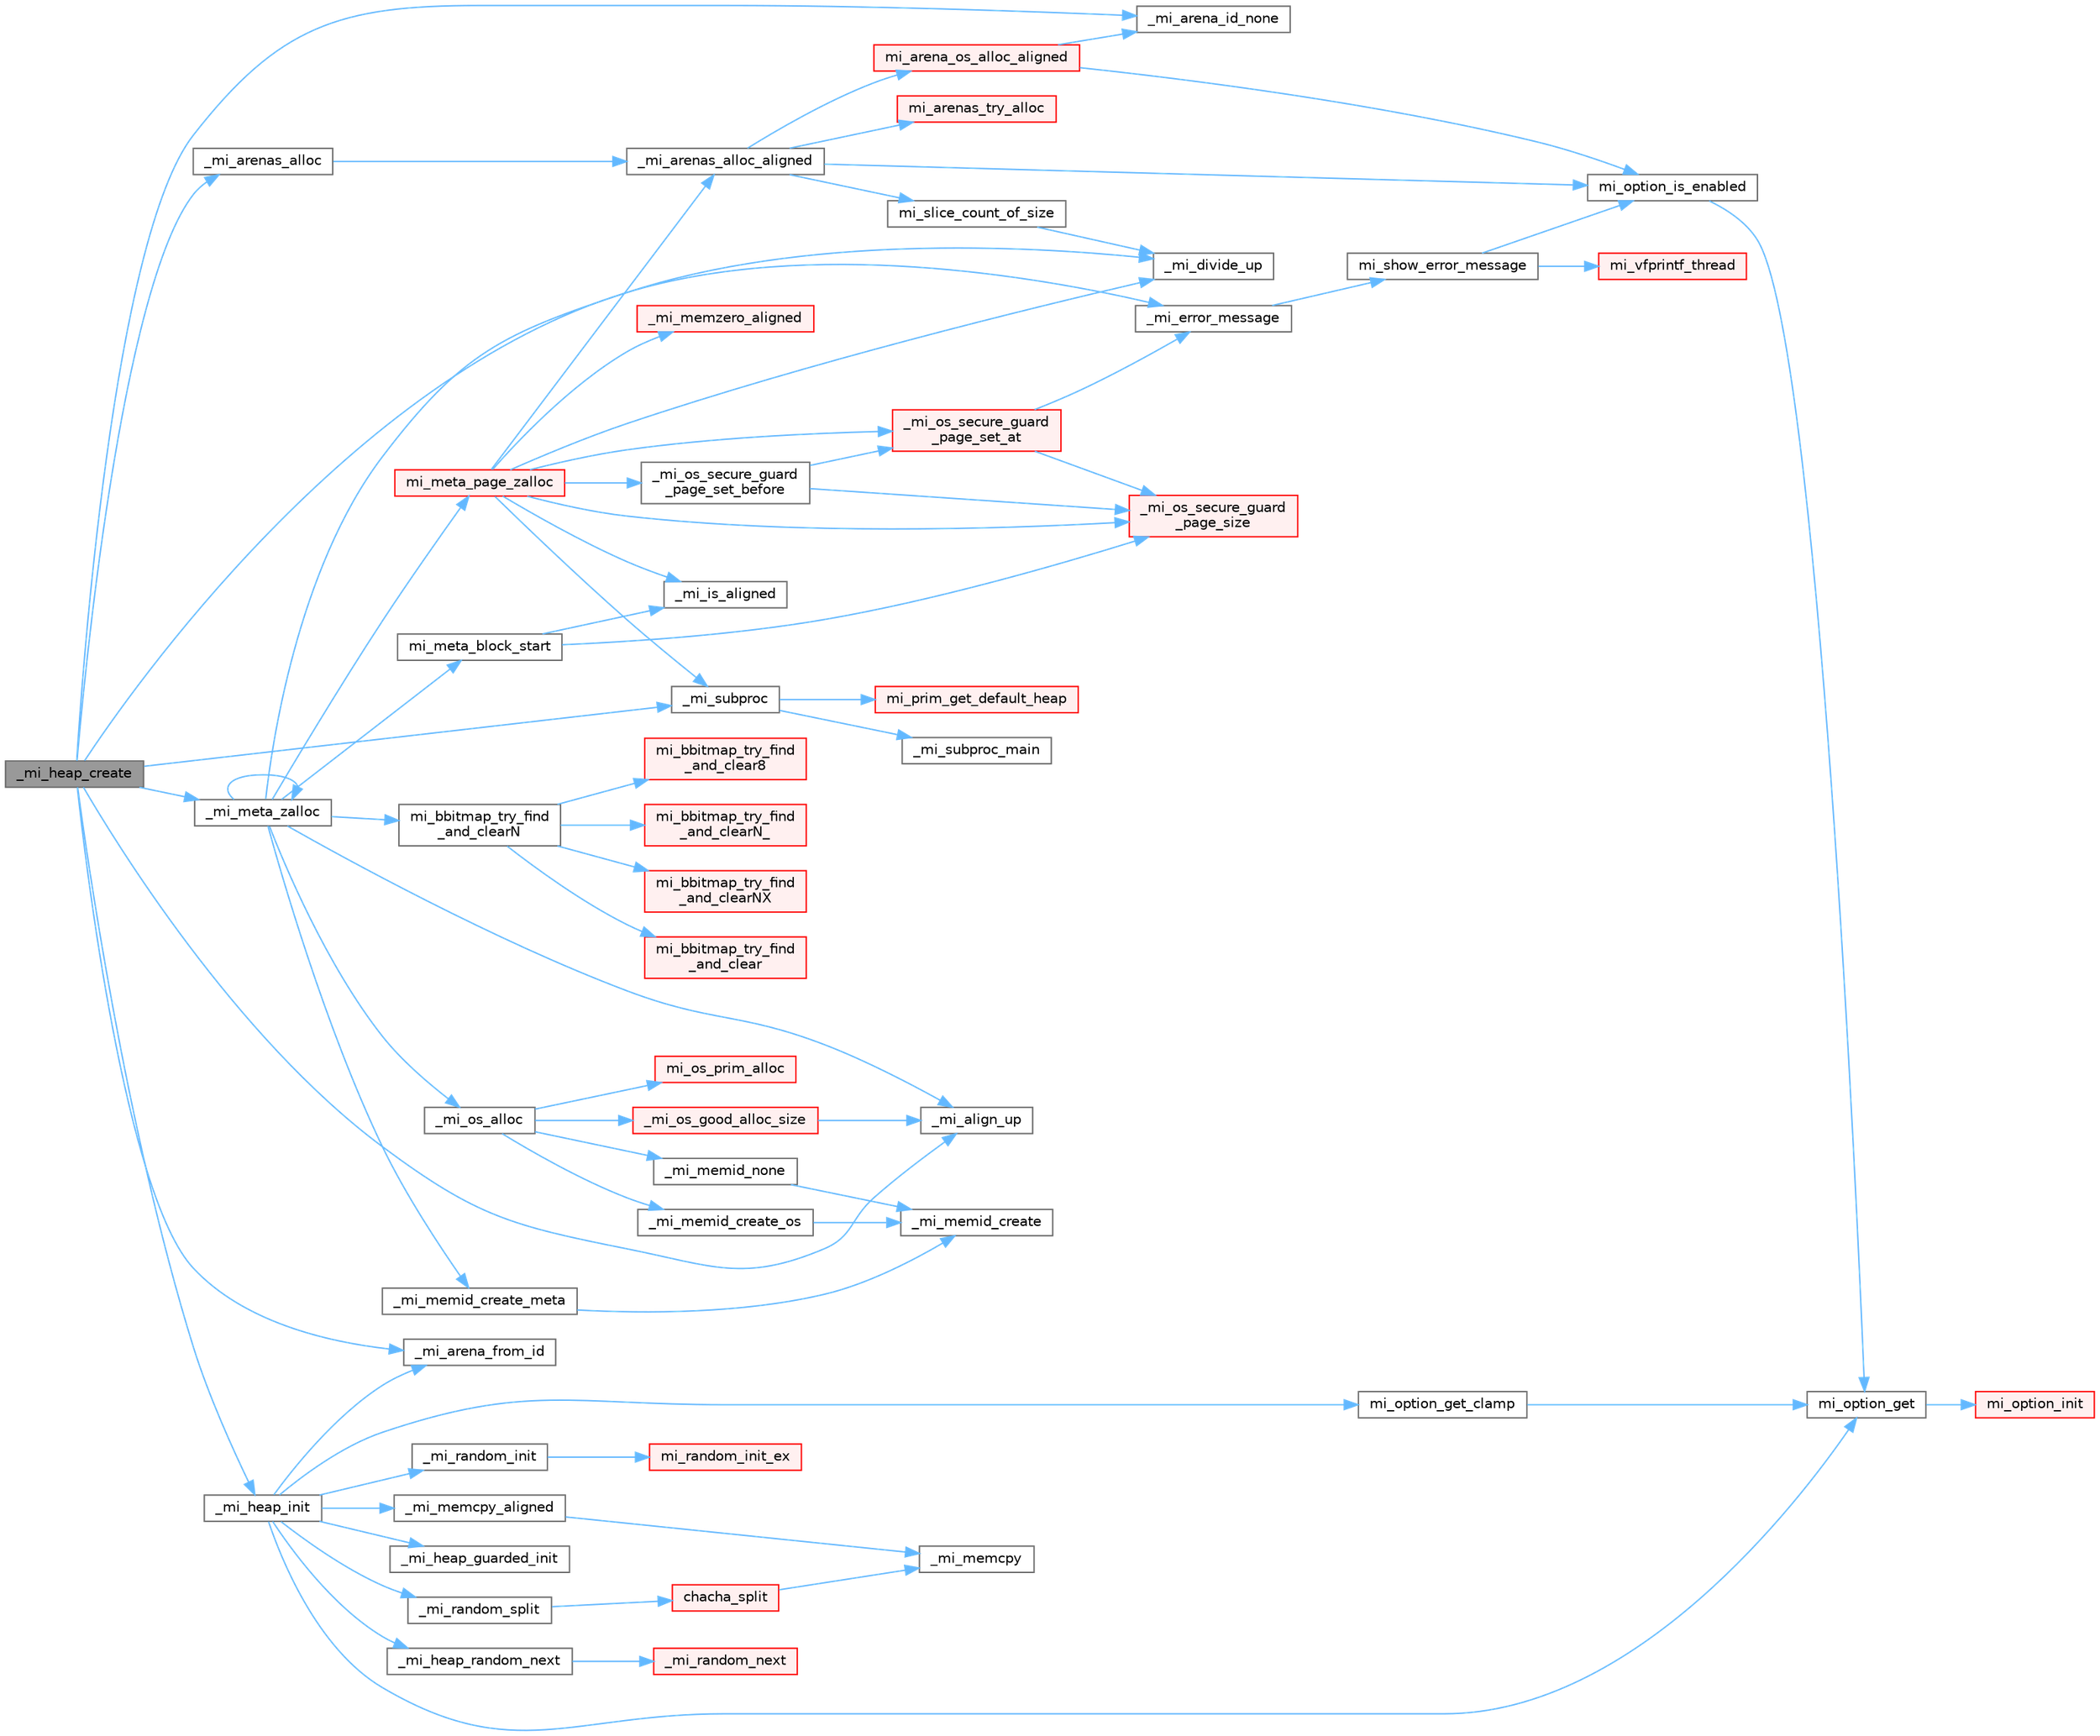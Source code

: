 digraph "_mi_heap_create"
{
 // LATEX_PDF_SIZE
  bgcolor="transparent";
  edge [fontname=Helvetica,fontsize=10,labelfontname=Helvetica,labelfontsize=10];
  node [fontname=Helvetica,fontsize=10,shape=box,height=0.2,width=0.4];
  rankdir="LR";
  Node1 [id="Node000001",label="_mi_heap_create",height=0.2,width=0.4,color="gray40", fillcolor="grey60", style="filled", fontcolor="black",tooltip=" "];
  Node1 -> Node2 [id="edge1_Node000001_Node000002",color="steelblue1",style="solid",tooltip=" "];
  Node2 [id="Node000002",label="_mi_align_up",height=0.2,width=0.4,color="grey40", fillcolor="white", style="filled",URL="$_e_a_s_t_l_2packages_2mimalloc_2include_2mimalloc_2internal_8h.html#a7f35944d44d8a16365072023dd19e0da",tooltip=" "];
  Node1 -> Node3 [id="edge2_Node000001_Node000003",color="steelblue1",style="solid",tooltip=" "];
  Node3 [id="Node000003",label="_mi_arena_from_id",height=0.2,width=0.4,color="grey40", fillcolor="white", style="filled",URL="$arena_8c.html#a3b9deaaeb6e6725448b686d3025260ef",tooltip=" "];
  Node1 -> Node4 [id="edge3_Node000001_Node000004",color="steelblue1",style="solid",tooltip=" "];
  Node4 [id="Node000004",label="_mi_arena_id_none",height=0.2,width=0.4,color="grey40", fillcolor="white", style="filled",URL="$arena_8c.html#a3f182e53b3afc059fe50cb4ad6756dc1",tooltip=" "];
  Node1 -> Node5 [id="edge4_Node000001_Node000005",color="steelblue1",style="solid",tooltip=" "];
  Node5 [id="Node000005",label="_mi_arenas_alloc",height=0.2,width=0.4,color="grey40", fillcolor="white", style="filled",URL="$arena_8c.html#aef9cc60b19204b141072ef923ee3d76f",tooltip=" "];
  Node5 -> Node6 [id="edge5_Node000005_Node000006",color="steelblue1",style="solid",tooltip=" "];
  Node6 [id="Node000006",label="_mi_arenas_alloc_aligned",height=0.2,width=0.4,color="grey40", fillcolor="white", style="filled",URL="$arena_8c.html#ac3ca9c0300ae2a2e700ec85ebe85d461",tooltip=" "];
  Node6 -> Node7 [id="edge6_Node000006_Node000007",color="steelblue1",style="solid",tooltip=" "];
  Node7 [id="Node000007",label="mi_arena_os_alloc_aligned",height=0.2,width=0.4,color="red", fillcolor="#FFF0F0", style="filled",URL="$arena_8c.html#a2006e5e5adff15eb41bb9ab90570fbe2",tooltip=" "];
  Node7 -> Node4 [id="edge7_Node000007_Node000004",color="steelblue1",style="solid",tooltip=" "];
  Node7 -> Node22 [id="edge8_Node000007_Node000022",color="steelblue1",style="solid",tooltip=" "];
  Node22 [id="Node000022",label="mi_option_is_enabled",height=0.2,width=0.4,color="grey40", fillcolor="white", style="filled",URL="$group__options.html#ga459ad98f18b3fc9275474807fe0ca188",tooltip=" "];
  Node22 -> Node23 [id="edge9_Node000022_Node000023",color="steelblue1",style="solid",tooltip=" "];
  Node23 [id="Node000023",label="mi_option_get",height=0.2,width=0.4,color="grey40", fillcolor="white", style="filled",URL="$group__options.html#ga7e8af195cc81d3fa64ccf2662caa565a",tooltip=" "];
  Node23 -> Node24 [id="edge10_Node000023_Node000024",color="steelblue1",style="solid",tooltip=" "];
  Node24 [id="Node000024",label="mi_option_init",height=0.2,width=0.4,color="red", fillcolor="#FFF0F0", style="filled",URL="$options_8c.html#a61970c5b942f29a5dea8a39742421cfe",tooltip=" "];
  Node6 -> Node94 [id="edge11_Node000006_Node000094",color="steelblue1",style="solid",tooltip=" "];
  Node94 [id="Node000094",label="mi_arenas_try_alloc",height=0.2,width=0.4,color="red", fillcolor="#FFF0F0", style="filled",URL="$arena_8c.html#a7bb972f39f5597d5721a9a2f8139fdf8",tooltip=" "];
  Node6 -> Node22 [id="edge12_Node000006_Node000022",color="steelblue1",style="solid",tooltip=" "];
  Node6 -> Node151 [id="edge13_Node000006_Node000151",color="steelblue1",style="solid",tooltip=" "];
  Node151 [id="Node000151",label="mi_slice_count_of_size",height=0.2,width=0.4,color="grey40", fillcolor="white", style="filled",URL="$_e_a_s_t_l_2packages_2mimalloc_2include_2mimalloc_2internal_8h.html#a9ad8412b6af23e1040840727a59cc9b5",tooltip=" "];
  Node151 -> Node131 [id="edge14_Node000151_Node000131",color="steelblue1",style="solid",tooltip=" "];
  Node131 [id="Node000131",label="_mi_divide_up",height=0.2,width=0.4,color="grey40", fillcolor="white", style="filled",URL="$_e_a_s_t_l_2packages_2mimalloc_2include_2mimalloc_2internal_8h.html#a693e5b64e9a4644c716974dda2395edc",tooltip=" "];
  Node1 -> Node138 [id="edge15_Node000001_Node000138",color="steelblue1",style="solid",tooltip=" "];
  Node138 [id="Node000138",label="_mi_error_message",height=0.2,width=0.4,color="grey40", fillcolor="white", style="filled",URL="$options_8c.html#a2bebc073bcaac71658e57bb260c2e426",tooltip=" "];
  Node138 -> Node139 [id="edge16_Node000138_Node000139",color="steelblue1",style="solid",tooltip=" "];
  Node139 [id="Node000139",label="mi_show_error_message",height=0.2,width=0.4,color="grey40", fillcolor="white", style="filled",URL="$options_8c.html#a025f32c63014753e87fd7a579d2bb8aa",tooltip=" "];
  Node139 -> Node22 [id="edge17_Node000139_Node000022",color="steelblue1",style="solid",tooltip=" "];
  Node139 -> Node39 [id="edge18_Node000139_Node000039",color="steelblue1",style="solid",tooltip=" "];
  Node39 [id="Node000039",label="mi_vfprintf_thread",height=0.2,width=0.4,color="red", fillcolor="#FFF0F0", style="filled",URL="$options_8c.html#a4af8263c139d04a876914f39024a7424",tooltip=" "];
  Node1 -> Node237 [id="edge19_Node000001_Node000237",color="steelblue1",style="solid",tooltip=" "];
  Node237 [id="Node000237",label="_mi_heap_init",height=0.2,width=0.4,color="grey40", fillcolor="white", style="filled",URL="$heap_8c.html#a699ed0543c15171845b3778021c7d1c2",tooltip=" "];
  Node237 -> Node3 [id="edge20_Node000237_Node000003",color="steelblue1",style="solid",tooltip=" "];
  Node237 -> Node106 [id="edge21_Node000237_Node000106",color="steelblue1",style="solid",tooltip=" "];
  Node106 [id="Node000106",label="_mi_heap_guarded_init",height=0.2,width=0.4,color="grey40", fillcolor="white", style="filled",URL="$_e_a_s_t_l_2packages_2mimalloc_2src_2init_8c.html#a70e3672a1e08dcb5e7e311d403693394",tooltip=" "];
  Node237 -> Node107 [id="edge22_Node000237_Node000107",color="steelblue1",style="solid",tooltip=" "];
  Node107 [id="Node000107",label="_mi_heap_random_next",height=0.2,width=0.4,color="grey40", fillcolor="white", style="filled",URL="$heap_8c.html#a68ddb5f2c595ea9d4e8d450342b4713c",tooltip=" "];
  Node107 -> Node108 [id="edge23_Node000107_Node000108",color="steelblue1",style="solid",tooltip=" "];
  Node108 [id="Node000108",label="_mi_random_next",height=0.2,width=0.4,color="red", fillcolor="#FFF0F0", style="filled",URL="$random_8c.html#ae7c0ab020aad85edd43240680cc4f76e",tooltip=" "];
  Node237 -> Node238 [id="edge24_Node000237_Node000238",color="steelblue1",style="solid",tooltip=" "];
  Node238 [id="Node000238",label="_mi_memcpy_aligned",height=0.2,width=0.4,color="grey40", fillcolor="white", style="filled",URL="$_e_a_s_t_l_2packages_2mimalloc_2include_2mimalloc_2internal_8h.html#a4dbcd4c6bee50fa4a3fb4b5e2a8d1438",tooltip=" "];
  Node238 -> Node239 [id="edge25_Node000238_Node000239",color="steelblue1",style="solid",tooltip=" "];
  Node239 [id="Node000239",label="_mi_memcpy",height=0.2,width=0.4,color="grey40", fillcolor="white", style="filled",URL="$_e_a_s_t_l_2packages_2mimalloc_2include_2mimalloc_2internal_8h.html#aced8405f24c39af46117066bb1633924",tooltip=" "];
  Node237 -> Node113 [id="edge26_Node000237_Node000113",color="steelblue1",style="solid",tooltip=" "];
  Node113 [id="Node000113",label="_mi_random_init",height=0.2,width=0.4,color="grey40", fillcolor="white", style="filled",URL="$random_8c.html#aca9dc8a900f1b727e326063778b2eee1",tooltip=" "];
  Node113 -> Node114 [id="edge27_Node000113_Node000114",color="steelblue1",style="solid",tooltip=" "];
  Node114 [id="Node000114",label="mi_random_init_ex",height=0.2,width=0.4,color="red", fillcolor="#FFF0F0", style="filled",URL="$random_8c.html#ab23662b29a587205a8f597fa5a2e1de6",tooltip=" "];
  Node237 -> Node240 [id="edge28_Node000237_Node000240",color="steelblue1",style="solid",tooltip=" "];
  Node240 [id="Node000240",label="_mi_random_split",height=0.2,width=0.4,color="grey40", fillcolor="white", style="filled",URL="$random_8c.html#a9bcf114a9df83f1ff769d84eea98d0f6",tooltip=" "];
  Node240 -> Node241 [id="edge29_Node000240_Node000241",color="steelblue1",style="solid",tooltip=" "];
  Node241 [id="Node000241",label="chacha_split",height=0.2,width=0.4,color="red", fillcolor="#FFF0F0", style="filled",URL="$random_8c.html#a6263b31c27402ce6dd31e0afe1b549c9",tooltip=" "];
  Node241 -> Node239 [id="edge30_Node000241_Node000239",color="steelblue1",style="solid",tooltip=" "];
  Node237 -> Node23 [id="edge31_Node000237_Node000023",color="steelblue1",style="solid",tooltip=" "];
  Node237 -> Node82 [id="edge32_Node000237_Node000082",color="steelblue1",style="solid",tooltip=" "];
  Node82 [id="Node000082",label="mi_option_get_clamp",height=0.2,width=0.4,color="grey40", fillcolor="white", style="filled",URL="$group__options.html#ga96ad9c406338bd314cfe878cfc9bf723",tooltip=" "];
  Node82 -> Node23 [id="edge33_Node000082_Node000023",color="steelblue1",style="solid",tooltip=" "];
  Node1 -> Node242 [id="edge34_Node000001_Node000242",color="steelblue1",style="solid",tooltip=" "];
  Node242 [id="Node000242",label="_mi_meta_zalloc",height=0.2,width=0.4,color="grey40", fillcolor="white", style="filled",URL="$arena-meta_8c.html#a31a659497b10a801687c27c99ab780ae",tooltip=" "];
  Node242 -> Node2 [id="edge35_Node000242_Node000002",color="steelblue1",style="solid",tooltip=" "];
  Node242 -> Node131 [id="edge36_Node000242_Node000131",color="steelblue1",style="solid",tooltip=" "];
  Node242 -> Node243 [id="edge37_Node000242_Node000243",color="steelblue1",style="solid",tooltip=" "];
  Node243 [id="Node000243",label="_mi_memid_create_meta",height=0.2,width=0.4,color="grey40", fillcolor="white", style="filled",URL="$_e_a_s_t_l_2packages_2mimalloc_2include_2mimalloc_2internal_8h.html#abe6a939e19dc8bd746a6aaa6de9f1bf0",tooltip=" "];
  Node243 -> Node10 [id="edge38_Node000243_Node000010",color="steelblue1",style="solid",tooltip=" "];
  Node10 [id="Node000010",label="_mi_memid_create",height=0.2,width=0.4,color="grey40", fillcolor="white", style="filled",URL="$_e_a_s_t_l_2packages_2mimalloc_2include_2mimalloc_2internal_8h.html#a666352100ead3b22c4cd8ac803b1b1f8",tooltip=" "];
  Node242 -> Node242 [id="edge39_Node000242_Node000242",color="steelblue1",style="solid",tooltip=" "];
  Node242 -> Node244 [id="edge40_Node000242_Node000244",color="steelblue1",style="solid",tooltip=" "];
  Node244 [id="Node000244",label="_mi_os_alloc",height=0.2,width=0.4,color="grey40", fillcolor="white", style="filled",URL="$os_8c.html#adda37bbacbf064719f3398bc4c8de08f",tooltip=" "];
  Node244 -> Node9 [id="edge41_Node000244_Node000009",color="steelblue1",style="solid",tooltip=" "];
  Node9 [id="Node000009",label="_mi_memid_create_os",height=0.2,width=0.4,color="grey40", fillcolor="white", style="filled",URL="$_e_a_s_t_l_2packages_2mimalloc_2include_2mimalloc_2internal_8h.html#a09383ef9229fc236d59aadf1acc9268c",tooltip=" "];
  Node9 -> Node10 [id="edge42_Node000009_Node000010",color="steelblue1",style="solid",tooltip=" "];
  Node244 -> Node11 [id="edge43_Node000244_Node000011",color="steelblue1",style="solid",tooltip=" "];
  Node11 [id="Node000011",label="_mi_memid_none",height=0.2,width=0.4,color="grey40", fillcolor="white", style="filled",URL="$_e_a_s_t_l_2packages_2mimalloc_2include_2mimalloc_2internal_8h.html#a130091d8591ac82c587dace216eca4d2",tooltip=" "];
  Node11 -> Node10 [id="edge44_Node000011_Node000010",color="steelblue1",style="solid",tooltip=" "];
  Node244 -> Node13 [id="edge45_Node000244_Node000013",color="steelblue1",style="solid",tooltip=" "];
  Node13 [id="Node000013",label="_mi_os_good_alloc_size",height=0.2,width=0.4,color="red", fillcolor="#FFF0F0", style="filled",URL="$os_8c.html#aa30b56bf7b30da1c4f35323cfccce4f1",tooltip=" "];
  Node13 -> Node2 [id="edge46_Node000013_Node000002",color="steelblue1",style="solid",tooltip=" "];
  Node244 -> Node60 [id="edge47_Node000244_Node000060",color="steelblue1",style="solid",tooltip=" "];
  Node60 [id="Node000060",label="mi_os_prim_alloc",height=0.2,width=0.4,color="red", fillcolor="#FFF0F0", style="filled",URL="$os_8c.html#ac50f6ac4cacc85db44bcdfbe89f941b8",tooltip=" "];
  Node242 -> Node193 [id="edge48_Node000242_Node000193",color="steelblue1",style="solid",tooltip=" "];
  Node193 [id="Node000193",label="mi_bbitmap_try_find\l_and_clearN",height=0.2,width=0.4,color="grey40", fillcolor="white", style="filled",URL="$bitmap_8h.html#a68973af6da3993bcf5f6e14bd5395e0e",tooltip=" "];
  Node193 -> Node194 [id="edge49_Node000193_Node000194",color="steelblue1",style="solid",tooltip=" "];
  Node194 [id="Node000194",label="mi_bbitmap_try_find\l_and_clear",height=0.2,width=0.4,color="red", fillcolor="#FFF0F0", style="filled",URL="$bitmap_8c.html#af4021b82102a0099956ce78b094ef754",tooltip=" "];
  Node193 -> Node213 [id="edge50_Node000193_Node000213",color="steelblue1",style="solid",tooltip=" "];
  Node213 [id="Node000213",label="mi_bbitmap_try_find\l_and_clear8",height=0.2,width=0.4,color="red", fillcolor="#FFF0F0", style="filled",URL="$bitmap_8c.html#a1cea740ac26cb096d1af87f0ccf155e6",tooltip=" "];
  Node193 -> Node219 [id="edge51_Node000193_Node000219",color="steelblue1",style="solid",tooltip=" "];
  Node219 [id="Node000219",label="mi_bbitmap_try_find\l_and_clearN_",height=0.2,width=0.4,color="red", fillcolor="#FFF0F0", style="filled",URL="$bitmap_8c.html#a5a1cbdadcced2fcfd0c3bc12e797fdd3",tooltip=" "];
  Node193 -> Node229 [id="edge52_Node000193_Node000229",color="steelblue1",style="solid",tooltip=" "];
  Node229 [id="Node000229",label="mi_bbitmap_try_find\l_and_clearNX",height=0.2,width=0.4,color="red", fillcolor="#FFF0F0", style="filled",URL="$bitmap_8c.html#a39dd151902e207638aac95877e04e7b3",tooltip=" "];
  Node242 -> Node245 [id="edge53_Node000242_Node000245",color="steelblue1",style="solid",tooltip=" "];
  Node245 [id="Node000245",label="mi_meta_block_start",height=0.2,width=0.4,color="grey40", fillcolor="white", style="filled",URL="$arena-meta_8c.html#aeece3fac418407c81bab2ef651ea35a6",tooltip=" "];
  Node245 -> Node74 [id="edge54_Node000245_Node000074",color="steelblue1",style="solid",tooltip=" "];
  Node74 [id="Node000074",label="_mi_is_aligned",height=0.2,width=0.4,color="grey40", fillcolor="white", style="filled",URL="$_e_a_s_t_l_2packages_2mimalloc_2include_2mimalloc_2internal_8h.html#ad446ae4d82cbdbd78dfbe46fa2330555",tooltip=" "];
  Node245 -> Node140 [id="edge55_Node000245_Node000140",color="steelblue1",style="solid",tooltip=" "];
  Node140 [id="Node000140",label="_mi_os_secure_guard\l_page_size",height=0.2,width=0.4,color="red", fillcolor="#FFF0F0", style="filled",URL="$os_8c.html#a2daf38bcf9e1a42db5038d237354fbe2",tooltip=" "];
  Node242 -> Node246 [id="edge56_Node000242_Node000246",color="steelblue1",style="solid",tooltip=" "];
  Node246 [id="Node000246",label="mi_meta_page_zalloc",height=0.2,width=0.4,color="red", fillcolor="#FFF0F0", style="filled",URL="$arena-meta_8c.html#a2c5c527039fe8a63d9fdca08d1a83ba9",tooltip=" "];
  Node246 -> Node6 [id="edge57_Node000246_Node000006",color="steelblue1",style="solid",tooltip=" "];
  Node246 -> Node131 [id="edge58_Node000246_Node000131",color="steelblue1",style="solid",tooltip=" "];
  Node246 -> Node74 [id="edge59_Node000246_Node000074",color="steelblue1",style="solid",tooltip=" "];
  Node246 -> Node144 [id="edge60_Node000246_Node000144",color="steelblue1",style="solid",tooltip=" "];
  Node144 [id="Node000144",label="_mi_memzero_aligned",height=0.2,width=0.4,color="red", fillcolor="#FFF0F0", style="filled",URL="$_e_a_s_t_l_2packages_2mimalloc_2include_2mimalloc_2internal_8h.html#aa1d3beee9d492fc175ac2584e50fd8ea",tooltip=" "];
  Node246 -> Node137 [id="edge61_Node000246_Node000137",color="steelblue1",style="solid",tooltip=" "];
  Node137 [id="Node000137",label="_mi_os_secure_guard\l_page_set_at",height=0.2,width=0.4,color="red", fillcolor="#FFF0F0", style="filled",URL="$os_8c.html#ab8a90f7c45f09eeb46adb1677f438827",tooltip=" "];
  Node137 -> Node138 [id="edge62_Node000137_Node000138",color="steelblue1",style="solid",tooltip=" "];
  Node137 -> Node140 [id="edge63_Node000137_Node000140",color="steelblue1",style="solid",tooltip=" "];
  Node246 -> Node136 [id="edge64_Node000246_Node000136",color="steelblue1",style="solid",tooltip=" "];
  Node136 [id="Node000136",label="_mi_os_secure_guard\l_page_set_before",height=0.2,width=0.4,color="grey40", fillcolor="white", style="filled",URL="$os_8c.html#aac8deca2b283afa161d538be5b073e23",tooltip=" "];
  Node136 -> Node137 [id="edge65_Node000136_Node000137",color="steelblue1",style="solid",tooltip=" "];
  Node136 -> Node140 [id="edge66_Node000136_Node000140",color="steelblue1",style="solid",tooltip=" "];
  Node246 -> Node140 [id="edge67_Node000246_Node000140",color="steelblue1",style="solid",tooltip=" "];
  Node246 -> Node101 [id="edge68_Node000246_Node000101",color="steelblue1",style="solid",tooltip=" "];
  Node101 [id="Node000101",label="_mi_subproc",height=0.2,width=0.4,color="grey40", fillcolor="white", style="filled",URL="$_e_a_s_t_l_2packages_2mimalloc_2src_2init_8c.html#ad7ba0b811f08490a3e64e9a7b3a03486",tooltip=" "];
  Node101 -> Node102 [id="edge69_Node000101_Node000102",color="steelblue1",style="solid",tooltip=" "];
  Node102 [id="Node000102",label="_mi_subproc_main",height=0.2,width=0.4,color="grey40", fillcolor="white", style="filled",URL="$_e_a_s_t_l_2packages_2mimalloc_2src_2init_8c.html#ab41c4f33f8195e6f62d943dc4d0a8d8a",tooltip=" "];
  Node101 -> Node103 [id="edge70_Node000101_Node000103",color="steelblue1",style="solid",tooltip=" "];
  Node103 [id="Node000103",label="mi_prim_get_default_heap",height=0.2,width=0.4,color="red", fillcolor="#FFF0F0", style="filled",URL="$prim_8h.html#a986e62564728229db3ccecbd6e97fd98",tooltip=" "];
  Node1 -> Node101 [id="edge71_Node000001_Node000101",color="steelblue1",style="solid",tooltip=" "];
}

